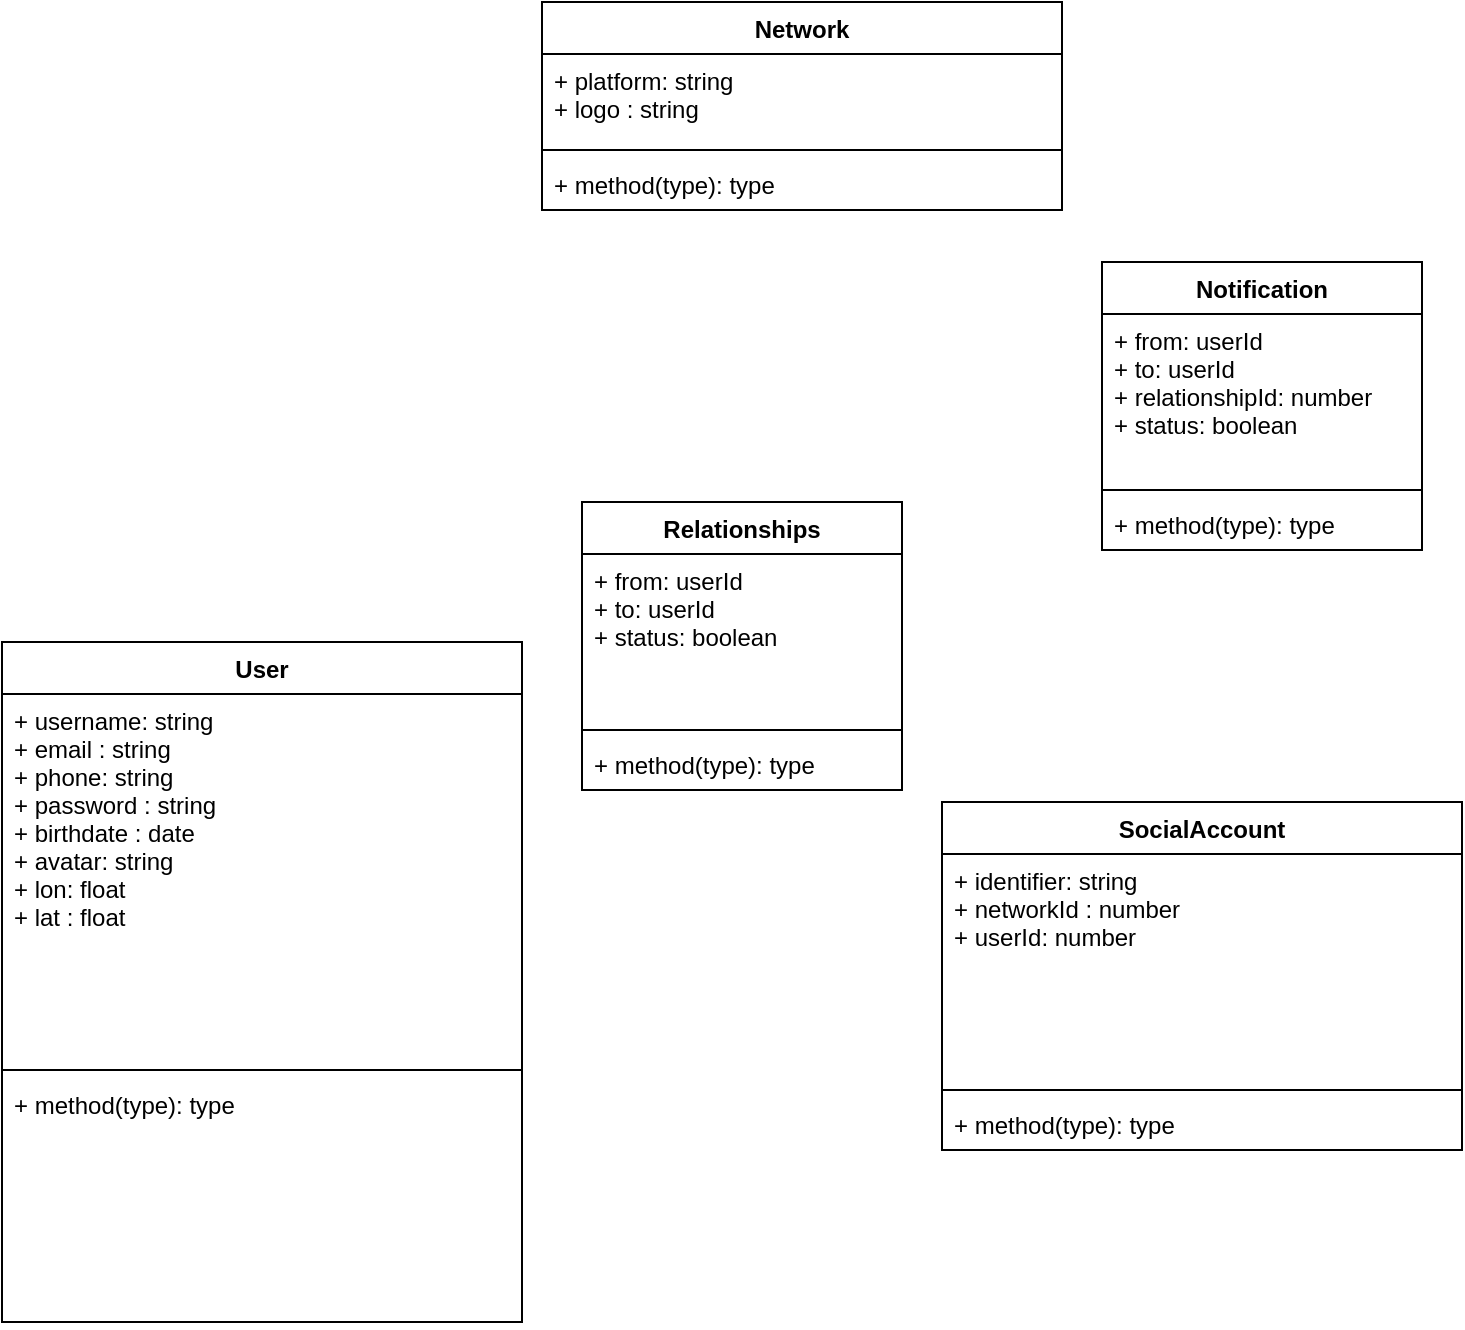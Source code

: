 <mxfile version="14.4.2" type="github"><diagram id="Mug0pGelg8B7DfXE1LOy" name="Page-1"><mxGraphModel dx="1422" dy="769" grid="1" gridSize="10" guides="1" tooltips="1" connect="1" arrows="1" fold="1" page="1" pageScale="1" pageWidth="850" pageHeight="1100" math="0" shadow="0"><root><mxCell id="0"/><mxCell id="1" parent="0"/><mxCell id="fT1vzViWr6n6DPkHhAtO-1" value="User" style="swimlane;fontStyle=1;align=center;verticalAlign=top;childLayout=stackLayout;horizontal=1;startSize=26;horizontalStack=0;resizeParent=1;resizeParentMax=0;resizeLast=0;collapsible=1;marginBottom=0;" vertex="1" parent="1"><mxGeometry x="50" y="350" width="260" height="340" as="geometry"/></mxCell><mxCell id="fT1vzViWr6n6DPkHhAtO-2" value="+ username: string&#10;+ email : string&#10;+ phone: string&#10;+ password : string&#10;+ birthdate : date&#10;+ avatar: string&#10;+ lon: float&#10;+ lat : float" style="text;strokeColor=none;fillColor=none;align=left;verticalAlign=top;spacingLeft=4;spacingRight=4;overflow=hidden;rotatable=0;points=[[0,0.5],[1,0.5]];portConstraint=eastwest;" vertex="1" parent="fT1vzViWr6n6DPkHhAtO-1"><mxGeometry y="26" width="260" height="184" as="geometry"/></mxCell><mxCell id="fT1vzViWr6n6DPkHhAtO-3" value="" style="line;strokeWidth=1;fillColor=none;align=left;verticalAlign=middle;spacingTop=-1;spacingLeft=3;spacingRight=3;rotatable=0;labelPosition=right;points=[];portConstraint=eastwest;" vertex="1" parent="fT1vzViWr6n6DPkHhAtO-1"><mxGeometry y="210" width="260" height="8" as="geometry"/></mxCell><mxCell id="fT1vzViWr6n6DPkHhAtO-4" value="+ method(type): type" style="text;strokeColor=none;fillColor=none;align=left;verticalAlign=top;spacingLeft=4;spacingRight=4;overflow=hidden;rotatable=0;points=[[0,0.5],[1,0.5]];portConstraint=eastwest;" vertex="1" parent="fT1vzViWr6n6DPkHhAtO-1"><mxGeometry y="218" width="260" height="122" as="geometry"/></mxCell><mxCell id="fT1vzViWr6n6DPkHhAtO-5" value="SocialAccount" style="swimlane;fontStyle=1;align=center;verticalAlign=top;childLayout=stackLayout;horizontal=1;startSize=26;horizontalStack=0;resizeParent=1;resizeParentMax=0;resizeLast=0;collapsible=1;marginBottom=0;" vertex="1" parent="1"><mxGeometry x="520" y="430" width="260" height="174" as="geometry"/></mxCell><mxCell id="fT1vzViWr6n6DPkHhAtO-6" value="+ identifier: string&#10;+ networkId : number&#10;+ userId: number" style="text;strokeColor=none;fillColor=none;align=left;verticalAlign=top;spacingLeft=4;spacingRight=4;overflow=hidden;rotatable=0;points=[[0,0.5],[1,0.5]];portConstraint=eastwest;" vertex="1" parent="fT1vzViWr6n6DPkHhAtO-5"><mxGeometry y="26" width="260" height="114" as="geometry"/></mxCell><mxCell id="fT1vzViWr6n6DPkHhAtO-7" value="" style="line;strokeWidth=1;fillColor=none;align=left;verticalAlign=middle;spacingTop=-1;spacingLeft=3;spacingRight=3;rotatable=0;labelPosition=right;points=[];portConstraint=eastwest;" vertex="1" parent="fT1vzViWr6n6DPkHhAtO-5"><mxGeometry y="140" width="260" height="8" as="geometry"/></mxCell><mxCell id="fT1vzViWr6n6DPkHhAtO-8" value="+ method(type): type" style="text;strokeColor=none;fillColor=none;align=left;verticalAlign=top;spacingLeft=4;spacingRight=4;overflow=hidden;rotatable=0;points=[[0,0.5],[1,0.5]];portConstraint=eastwest;" vertex="1" parent="fT1vzViWr6n6DPkHhAtO-5"><mxGeometry y="148" width="260" height="26" as="geometry"/></mxCell><mxCell id="fT1vzViWr6n6DPkHhAtO-9" value="Network" style="swimlane;fontStyle=1;align=center;verticalAlign=top;childLayout=stackLayout;horizontal=1;startSize=26;horizontalStack=0;resizeParent=1;resizeParentMax=0;resizeLast=0;collapsible=1;marginBottom=0;" vertex="1" parent="1"><mxGeometry x="320" y="30" width="260" height="104" as="geometry"/></mxCell><mxCell id="fT1vzViWr6n6DPkHhAtO-10" value="+ platform: string&#10;+ logo : string&#10;" style="text;strokeColor=none;fillColor=none;align=left;verticalAlign=top;spacingLeft=4;spacingRight=4;overflow=hidden;rotatable=0;points=[[0,0.5],[1,0.5]];portConstraint=eastwest;" vertex="1" parent="fT1vzViWr6n6DPkHhAtO-9"><mxGeometry y="26" width="260" height="44" as="geometry"/></mxCell><mxCell id="fT1vzViWr6n6DPkHhAtO-11" value="" style="line;strokeWidth=1;fillColor=none;align=left;verticalAlign=middle;spacingTop=-1;spacingLeft=3;spacingRight=3;rotatable=0;labelPosition=right;points=[];portConstraint=eastwest;" vertex="1" parent="fT1vzViWr6n6DPkHhAtO-9"><mxGeometry y="70" width="260" height="8" as="geometry"/></mxCell><mxCell id="fT1vzViWr6n6DPkHhAtO-12" value="+ method(type): type" style="text;strokeColor=none;fillColor=none;align=left;verticalAlign=top;spacingLeft=4;spacingRight=4;overflow=hidden;rotatable=0;points=[[0,0.5],[1,0.5]];portConstraint=eastwest;" vertex="1" parent="fT1vzViWr6n6DPkHhAtO-9"><mxGeometry y="78" width="260" height="26" as="geometry"/></mxCell><mxCell id="fT1vzViWr6n6DPkHhAtO-13" value="Relationships" style="swimlane;fontStyle=1;align=center;verticalAlign=top;childLayout=stackLayout;horizontal=1;startSize=26;horizontalStack=0;resizeParent=1;resizeParentMax=0;resizeLast=0;collapsible=1;marginBottom=0;" vertex="1" parent="1"><mxGeometry x="340" y="280" width="160" height="144" as="geometry"/></mxCell><mxCell id="fT1vzViWr6n6DPkHhAtO-14" value="+ from: userId&#10;+ to: userId&#10;+ status: boolean" style="text;strokeColor=none;fillColor=none;align=left;verticalAlign=top;spacingLeft=4;spacingRight=4;overflow=hidden;rotatable=0;points=[[0,0.5],[1,0.5]];portConstraint=eastwest;" vertex="1" parent="fT1vzViWr6n6DPkHhAtO-13"><mxGeometry y="26" width="160" height="84" as="geometry"/></mxCell><mxCell id="fT1vzViWr6n6DPkHhAtO-15" value="" style="line;strokeWidth=1;fillColor=none;align=left;verticalAlign=middle;spacingTop=-1;spacingLeft=3;spacingRight=3;rotatable=0;labelPosition=right;points=[];portConstraint=eastwest;" vertex="1" parent="fT1vzViWr6n6DPkHhAtO-13"><mxGeometry y="110" width="160" height="8" as="geometry"/></mxCell><mxCell id="fT1vzViWr6n6DPkHhAtO-16" value="+ method(type): type" style="text;strokeColor=none;fillColor=none;align=left;verticalAlign=top;spacingLeft=4;spacingRight=4;overflow=hidden;rotatable=0;points=[[0,0.5],[1,0.5]];portConstraint=eastwest;" vertex="1" parent="fT1vzViWr6n6DPkHhAtO-13"><mxGeometry y="118" width="160" height="26" as="geometry"/></mxCell><mxCell id="fT1vzViWr6n6DPkHhAtO-17" value="Notification" style="swimlane;fontStyle=1;align=center;verticalAlign=top;childLayout=stackLayout;horizontal=1;startSize=26;horizontalStack=0;resizeParent=1;resizeParentMax=0;resizeLast=0;collapsible=1;marginBottom=0;" vertex="1" parent="1"><mxGeometry x="600" y="160" width="160" height="144" as="geometry"/></mxCell><mxCell id="fT1vzViWr6n6DPkHhAtO-18" value="+ from: userId&#10;+ to: userId&#10;+ relationshipId: number&#10;+ status: boolean" style="text;strokeColor=none;fillColor=none;align=left;verticalAlign=top;spacingLeft=4;spacingRight=4;overflow=hidden;rotatable=0;points=[[0,0.5],[1,0.5]];portConstraint=eastwest;" vertex="1" parent="fT1vzViWr6n6DPkHhAtO-17"><mxGeometry y="26" width="160" height="84" as="geometry"/></mxCell><mxCell id="fT1vzViWr6n6DPkHhAtO-19" value="" style="line;strokeWidth=1;fillColor=none;align=left;verticalAlign=middle;spacingTop=-1;spacingLeft=3;spacingRight=3;rotatable=0;labelPosition=right;points=[];portConstraint=eastwest;" vertex="1" parent="fT1vzViWr6n6DPkHhAtO-17"><mxGeometry y="110" width="160" height="8" as="geometry"/></mxCell><mxCell id="fT1vzViWr6n6DPkHhAtO-20" value="+ method(type): type" style="text;strokeColor=none;fillColor=none;align=left;verticalAlign=top;spacingLeft=4;spacingRight=4;overflow=hidden;rotatable=0;points=[[0,0.5],[1,0.5]];portConstraint=eastwest;" vertex="1" parent="fT1vzViWr6n6DPkHhAtO-17"><mxGeometry y="118" width="160" height="26" as="geometry"/></mxCell></root></mxGraphModel></diagram></mxfile>